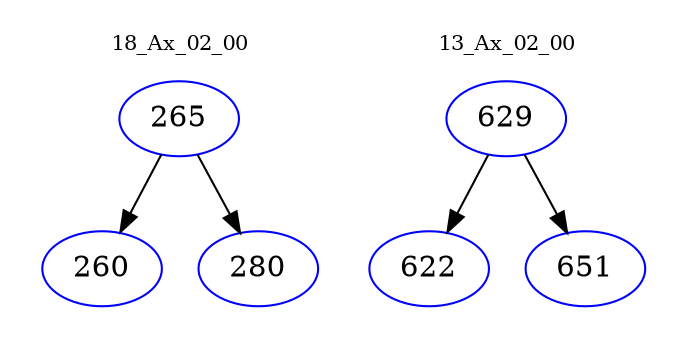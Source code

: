 digraph{
subgraph cluster_0 {
color = white
label = "18_Ax_02_00";
fontsize=10;
T0_265 [label="265", color="blue"]
T0_265 -> T0_260 [color="black"]
T0_260 [label="260", color="blue"]
T0_265 -> T0_280 [color="black"]
T0_280 [label="280", color="blue"]
}
subgraph cluster_1 {
color = white
label = "13_Ax_02_00";
fontsize=10;
T1_629 [label="629", color="blue"]
T1_629 -> T1_622 [color="black"]
T1_622 [label="622", color="blue"]
T1_629 -> T1_651 [color="black"]
T1_651 [label="651", color="blue"]
}
}
